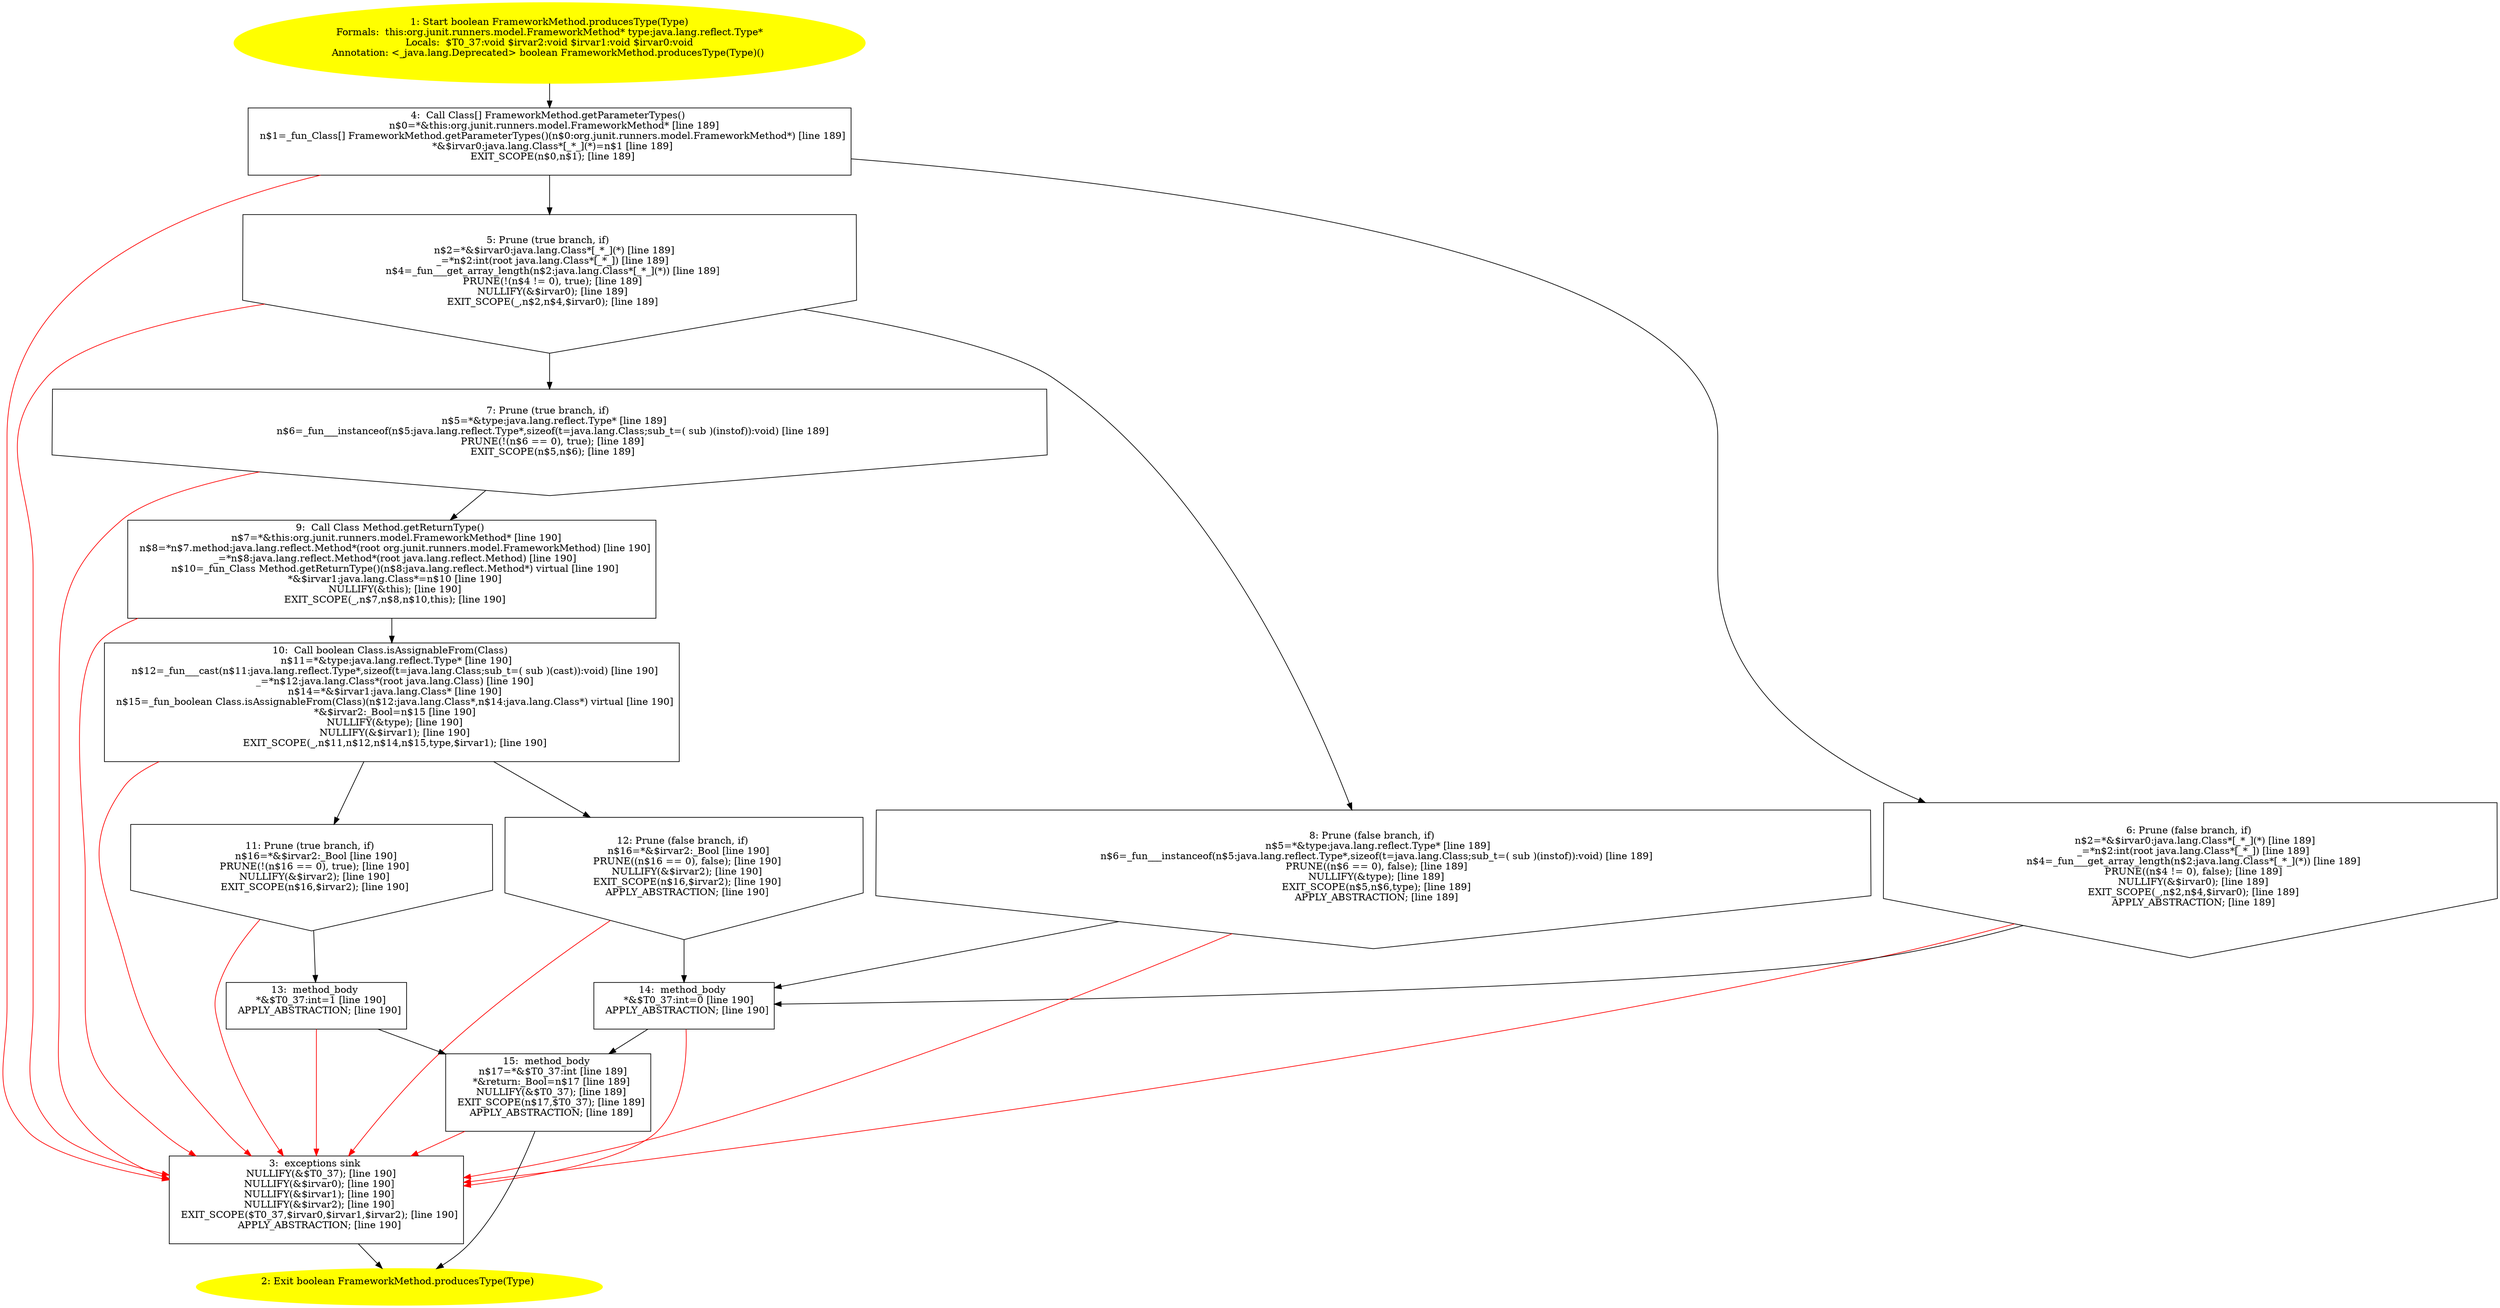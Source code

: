 /* @generated */
digraph cfg {
"org.junit.runners.model.FrameworkMethod.producesType(java.lang.reflect.Type):boolean.640c6f846d014451b590385d797292fb_1" [label="1: Start boolean FrameworkMethod.producesType(Type)\nFormals:  this:org.junit.runners.model.FrameworkMethod* type:java.lang.reflect.Type*\nLocals:  $T0_37:void $irvar2:void $irvar1:void $irvar0:void\nAnnotation: <_java.lang.Deprecated> boolean FrameworkMethod.producesType(Type)() \n  " color=yellow style=filled]
	

	 "org.junit.runners.model.FrameworkMethod.producesType(java.lang.reflect.Type):boolean.640c6f846d014451b590385d797292fb_1" -> "org.junit.runners.model.FrameworkMethod.producesType(java.lang.reflect.Type):boolean.640c6f846d014451b590385d797292fb_4" ;
"org.junit.runners.model.FrameworkMethod.producesType(java.lang.reflect.Type):boolean.640c6f846d014451b590385d797292fb_2" [label="2: Exit boolean FrameworkMethod.producesType(Type) \n  " color=yellow style=filled]
	

"org.junit.runners.model.FrameworkMethod.producesType(java.lang.reflect.Type):boolean.640c6f846d014451b590385d797292fb_3" [label="3:  exceptions sink \n   NULLIFY(&$T0_37); [line 190]\n  NULLIFY(&$irvar0); [line 190]\n  NULLIFY(&$irvar1); [line 190]\n  NULLIFY(&$irvar2); [line 190]\n  EXIT_SCOPE($T0_37,$irvar0,$irvar1,$irvar2); [line 190]\n  APPLY_ABSTRACTION; [line 190]\n " shape="box"]
	

	 "org.junit.runners.model.FrameworkMethod.producesType(java.lang.reflect.Type):boolean.640c6f846d014451b590385d797292fb_3" -> "org.junit.runners.model.FrameworkMethod.producesType(java.lang.reflect.Type):boolean.640c6f846d014451b590385d797292fb_2" ;
"org.junit.runners.model.FrameworkMethod.producesType(java.lang.reflect.Type):boolean.640c6f846d014451b590385d797292fb_4" [label="4:  Call Class[] FrameworkMethod.getParameterTypes() \n   n$0=*&this:org.junit.runners.model.FrameworkMethod* [line 189]\n  n$1=_fun_Class[] FrameworkMethod.getParameterTypes()(n$0:org.junit.runners.model.FrameworkMethod*) [line 189]\n  *&$irvar0:java.lang.Class*[_*_](*)=n$1 [line 189]\n  EXIT_SCOPE(n$0,n$1); [line 189]\n " shape="box"]
	

	 "org.junit.runners.model.FrameworkMethod.producesType(java.lang.reflect.Type):boolean.640c6f846d014451b590385d797292fb_4" -> "org.junit.runners.model.FrameworkMethod.producesType(java.lang.reflect.Type):boolean.640c6f846d014451b590385d797292fb_5" ;
	 "org.junit.runners.model.FrameworkMethod.producesType(java.lang.reflect.Type):boolean.640c6f846d014451b590385d797292fb_4" -> "org.junit.runners.model.FrameworkMethod.producesType(java.lang.reflect.Type):boolean.640c6f846d014451b590385d797292fb_6" ;
	 "org.junit.runners.model.FrameworkMethod.producesType(java.lang.reflect.Type):boolean.640c6f846d014451b590385d797292fb_4" -> "org.junit.runners.model.FrameworkMethod.producesType(java.lang.reflect.Type):boolean.640c6f846d014451b590385d797292fb_3" [color="red" ];
"org.junit.runners.model.FrameworkMethod.producesType(java.lang.reflect.Type):boolean.640c6f846d014451b590385d797292fb_5" [label="5: Prune (true branch, if) \n   n$2=*&$irvar0:java.lang.Class*[_*_](*) [line 189]\n  _=*n$2:int(root java.lang.Class*[_*_]) [line 189]\n  n$4=_fun___get_array_length(n$2:java.lang.Class*[_*_](*)) [line 189]\n  PRUNE(!(n$4 != 0), true); [line 189]\n  NULLIFY(&$irvar0); [line 189]\n  EXIT_SCOPE(_,n$2,n$4,$irvar0); [line 189]\n " shape="invhouse"]
	

	 "org.junit.runners.model.FrameworkMethod.producesType(java.lang.reflect.Type):boolean.640c6f846d014451b590385d797292fb_5" -> "org.junit.runners.model.FrameworkMethod.producesType(java.lang.reflect.Type):boolean.640c6f846d014451b590385d797292fb_7" ;
	 "org.junit.runners.model.FrameworkMethod.producesType(java.lang.reflect.Type):boolean.640c6f846d014451b590385d797292fb_5" -> "org.junit.runners.model.FrameworkMethod.producesType(java.lang.reflect.Type):boolean.640c6f846d014451b590385d797292fb_8" ;
	 "org.junit.runners.model.FrameworkMethod.producesType(java.lang.reflect.Type):boolean.640c6f846d014451b590385d797292fb_5" -> "org.junit.runners.model.FrameworkMethod.producesType(java.lang.reflect.Type):boolean.640c6f846d014451b590385d797292fb_3" [color="red" ];
"org.junit.runners.model.FrameworkMethod.producesType(java.lang.reflect.Type):boolean.640c6f846d014451b590385d797292fb_6" [label="6: Prune (false branch, if) \n   n$2=*&$irvar0:java.lang.Class*[_*_](*) [line 189]\n  _=*n$2:int(root java.lang.Class*[_*_]) [line 189]\n  n$4=_fun___get_array_length(n$2:java.lang.Class*[_*_](*)) [line 189]\n  PRUNE((n$4 != 0), false); [line 189]\n  NULLIFY(&$irvar0); [line 189]\n  EXIT_SCOPE(_,n$2,n$4,$irvar0); [line 189]\n  APPLY_ABSTRACTION; [line 189]\n " shape="invhouse"]
	

	 "org.junit.runners.model.FrameworkMethod.producesType(java.lang.reflect.Type):boolean.640c6f846d014451b590385d797292fb_6" -> "org.junit.runners.model.FrameworkMethod.producesType(java.lang.reflect.Type):boolean.640c6f846d014451b590385d797292fb_14" ;
	 "org.junit.runners.model.FrameworkMethod.producesType(java.lang.reflect.Type):boolean.640c6f846d014451b590385d797292fb_6" -> "org.junit.runners.model.FrameworkMethod.producesType(java.lang.reflect.Type):boolean.640c6f846d014451b590385d797292fb_3" [color="red" ];
"org.junit.runners.model.FrameworkMethod.producesType(java.lang.reflect.Type):boolean.640c6f846d014451b590385d797292fb_7" [label="7: Prune (true branch, if) \n   n$5=*&type:java.lang.reflect.Type* [line 189]\n  n$6=_fun___instanceof(n$5:java.lang.reflect.Type*,sizeof(t=java.lang.Class;sub_t=( sub )(instof)):void) [line 189]\n  PRUNE(!(n$6 == 0), true); [line 189]\n  EXIT_SCOPE(n$5,n$6); [line 189]\n " shape="invhouse"]
	

	 "org.junit.runners.model.FrameworkMethod.producesType(java.lang.reflect.Type):boolean.640c6f846d014451b590385d797292fb_7" -> "org.junit.runners.model.FrameworkMethod.producesType(java.lang.reflect.Type):boolean.640c6f846d014451b590385d797292fb_9" ;
	 "org.junit.runners.model.FrameworkMethod.producesType(java.lang.reflect.Type):boolean.640c6f846d014451b590385d797292fb_7" -> "org.junit.runners.model.FrameworkMethod.producesType(java.lang.reflect.Type):boolean.640c6f846d014451b590385d797292fb_3" [color="red" ];
"org.junit.runners.model.FrameworkMethod.producesType(java.lang.reflect.Type):boolean.640c6f846d014451b590385d797292fb_8" [label="8: Prune (false branch, if) \n   n$5=*&type:java.lang.reflect.Type* [line 189]\n  n$6=_fun___instanceof(n$5:java.lang.reflect.Type*,sizeof(t=java.lang.Class;sub_t=( sub )(instof)):void) [line 189]\n  PRUNE((n$6 == 0), false); [line 189]\n  NULLIFY(&type); [line 189]\n  EXIT_SCOPE(n$5,n$6,type); [line 189]\n  APPLY_ABSTRACTION; [line 189]\n " shape="invhouse"]
	

	 "org.junit.runners.model.FrameworkMethod.producesType(java.lang.reflect.Type):boolean.640c6f846d014451b590385d797292fb_8" -> "org.junit.runners.model.FrameworkMethod.producesType(java.lang.reflect.Type):boolean.640c6f846d014451b590385d797292fb_14" ;
	 "org.junit.runners.model.FrameworkMethod.producesType(java.lang.reflect.Type):boolean.640c6f846d014451b590385d797292fb_8" -> "org.junit.runners.model.FrameworkMethod.producesType(java.lang.reflect.Type):boolean.640c6f846d014451b590385d797292fb_3" [color="red" ];
"org.junit.runners.model.FrameworkMethod.producesType(java.lang.reflect.Type):boolean.640c6f846d014451b590385d797292fb_9" [label="9:  Call Class Method.getReturnType() \n   n$7=*&this:org.junit.runners.model.FrameworkMethod* [line 190]\n  n$8=*n$7.method:java.lang.reflect.Method*(root org.junit.runners.model.FrameworkMethod) [line 190]\n  _=*n$8:java.lang.reflect.Method*(root java.lang.reflect.Method) [line 190]\n  n$10=_fun_Class Method.getReturnType()(n$8:java.lang.reflect.Method*) virtual [line 190]\n  *&$irvar1:java.lang.Class*=n$10 [line 190]\n  NULLIFY(&this); [line 190]\n  EXIT_SCOPE(_,n$7,n$8,n$10,this); [line 190]\n " shape="box"]
	

	 "org.junit.runners.model.FrameworkMethod.producesType(java.lang.reflect.Type):boolean.640c6f846d014451b590385d797292fb_9" -> "org.junit.runners.model.FrameworkMethod.producesType(java.lang.reflect.Type):boolean.640c6f846d014451b590385d797292fb_10" ;
	 "org.junit.runners.model.FrameworkMethod.producesType(java.lang.reflect.Type):boolean.640c6f846d014451b590385d797292fb_9" -> "org.junit.runners.model.FrameworkMethod.producesType(java.lang.reflect.Type):boolean.640c6f846d014451b590385d797292fb_3" [color="red" ];
"org.junit.runners.model.FrameworkMethod.producesType(java.lang.reflect.Type):boolean.640c6f846d014451b590385d797292fb_10" [label="10:  Call boolean Class.isAssignableFrom(Class) \n   n$11=*&type:java.lang.reflect.Type* [line 190]\n  n$12=_fun___cast(n$11:java.lang.reflect.Type*,sizeof(t=java.lang.Class;sub_t=( sub )(cast)):void) [line 190]\n  _=*n$12:java.lang.Class*(root java.lang.Class) [line 190]\n  n$14=*&$irvar1:java.lang.Class* [line 190]\n  n$15=_fun_boolean Class.isAssignableFrom(Class)(n$12:java.lang.Class*,n$14:java.lang.Class*) virtual [line 190]\n  *&$irvar2:_Bool=n$15 [line 190]\n  NULLIFY(&type); [line 190]\n  NULLIFY(&$irvar1); [line 190]\n  EXIT_SCOPE(_,n$11,n$12,n$14,n$15,type,$irvar1); [line 190]\n " shape="box"]
	

	 "org.junit.runners.model.FrameworkMethod.producesType(java.lang.reflect.Type):boolean.640c6f846d014451b590385d797292fb_10" -> "org.junit.runners.model.FrameworkMethod.producesType(java.lang.reflect.Type):boolean.640c6f846d014451b590385d797292fb_11" ;
	 "org.junit.runners.model.FrameworkMethod.producesType(java.lang.reflect.Type):boolean.640c6f846d014451b590385d797292fb_10" -> "org.junit.runners.model.FrameworkMethod.producesType(java.lang.reflect.Type):boolean.640c6f846d014451b590385d797292fb_12" ;
	 "org.junit.runners.model.FrameworkMethod.producesType(java.lang.reflect.Type):boolean.640c6f846d014451b590385d797292fb_10" -> "org.junit.runners.model.FrameworkMethod.producesType(java.lang.reflect.Type):boolean.640c6f846d014451b590385d797292fb_3" [color="red" ];
"org.junit.runners.model.FrameworkMethod.producesType(java.lang.reflect.Type):boolean.640c6f846d014451b590385d797292fb_11" [label="11: Prune (true branch, if) \n   n$16=*&$irvar2:_Bool [line 190]\n  PRUNE(!(n$16 == 0), true); [line 190]\n  NULLIFY(&$irvar2); [line 190]\n  EXIT_SCOPE(n$16,$irvar2); [line 190]\n " shape="invhouse"]
	

	 "org.junit.runners.model.FrameworkMethod.producesType(java.lang.reflect.Type):boolean.640c6f846d014451b590385d797292fb_11" -> "org.junit.runners.model.FrameworkMethod.producesType(java.lang.reflect.Type):boolean.640c6f846d014451b590385d797292fb_13" ;
	 "org.junit.runners.model.FrameworkMethod.producesType(java.lang.reflect.Type):boolean.640c6f846d014451b590385d797292fb_11" -> "org.junit.runners.model.FrameworkMethod.producesType(java.lang.reflect.Type):boolean.640c6f846d014451b590385d797292fb_3" [color="red" ];
"org.junit.runners.model.FrameworkMethod.producesType(java.lang.reflect.Type):boolean.640c6f846d014451b590385d797292fb_12" [label="12: Prune (false branch, if) \n   n$16=*&$irvar2:_Bool [line 190]\n  PRUNE((n$16 == 0), false); [line 190]\n  NULLIFY(&$irvar2); [line 190]\n  EXIT_SCOPE(n$16,$irvar2); [line 190]\n  APPLY_ABSTRACTION; [line 190]\n " shape="invhouse"]
	

	 "org.junit.runners.model.FrameworkMethod.producesType(java.lang.reflect.Type):boolean.640c6f846d014451b590385d797292fb_12" -> "org.junit.runners.model.FrameworkMethod.producesType(java.lang.reflect.Type):boolean.640c6f846d014451b590385d797292fb_14" ;
	 "org.junit.runners.model.FrameworkMethod.producesType(java.lang.reflect.Type):boolean.640c6f846d014451b590385d797292fb_12" -> "org.junit.runners.model.FrameworkMethod.producesType(java.lang.reflect.Type):boolean.640c6f846d014451b590385d797292fb_3" [color="red" ];
"org.junit.runners.model.FrameworkMethod.producesType(java.lang.reflect.Type):boolean.640c6f846d014451b590385d797292fb_13" [label="13:  method_body \n   *&$T0_37:int=1 [line 190]\n  APPLY_ABSTRACTION; [line 190]\n " shape="box"]
	

	 "org.junit.runners.model.FrameworkMethod.producesType(java.lang.reflect.Type):boolean.640c6f846d014451b590385d797292fb_13" -> "org.junit.runners.model.FrameworkMethod.producesType(java.lang.reflect.Type):boolean.640c6f846d014451b590385d797292fb_15" ;
	 "org.junit.runners.model.FrameworkMethod.producesType(java.lang.reflect.Type):boolean.640c6f846d014451b590385d797292fb_13" -> "org.junit.runners.model.FrameworkMethod.producesType(java.lang.reflect.Type):boolean.640c6f846d014451b590385d797292fb_3" [color="red" ];
"org.junit.runners.model.FrameworkMethod.producesType(java.lang.reflect.Type):boolean.640c6f846d014451b590385d797292fb_14" [label="14:  method_body \n   *&$T0_37:int=0 [line 190]\n  APPLY_ABSTRACTION; [line 190]\n " shape="box"]
	

	 "org.junit.runners.model.FrameworkMethod.producesType(java.lang.reflect.Type):boolean.640c6f846d014451b590385d797292fb_14" -> "org.junit.runners.model.FrameworkMethod.producesType(java.lang.reflect.Type):boolean.640c6f846d014451b590385d797292fb_15" ;
	 "org.junit.runners.model.FrameworkMethod.producesType(java.lang.reflect.Type):boolean.640c6f846d014451b590385d797292fb_14" -> "org.junit.runners.model.FrameworkMethod.producesType(java.lang.reflect.Type):boolean.640c6f846d014451b590385d797292fb_3" [color="red" ];
"org.junit.runners.model.FrameworkMethod.producesType(java.lang.reflect.Type):boolean.640c6f846d014451b590385d797292fb_15" [label="15:  method_body \n   n$17=*&$T0_37:int [line 189]\n  *&return:_Bool=n$17 [line 189]\n  NULLIFY(&$T0_37); [line 189]\n  EXIT_SCOPE(n$17,$T0_37); [line 189]\n  APPLY_ABSTRACTION; [line 189]\n " shape="box"]
	

	 "org.junit.runners.model.FrameworkMethod.producesType(java.lang.reflect.Type):boolean.640c6f846d014451b590385d797292fb_15" -> "org.junit.runners.model.FrameworkMethod.producesType(java.lang.reflect.Type):boolean.640c6f846d014451b590385d797292fb_2" ;
	 "org.junit.runners.model.FrameworkMethod.producesType(java.lang.reflect.Type):boolean.640c6f846d014451b590385d797292fb_15" -> "org.junit.runners.model.FrameworkMethod.producesType(java.lang.reflect.Type):boolean.640c6f846d014451b590385d797292fb_3" [color="red" ];
}
